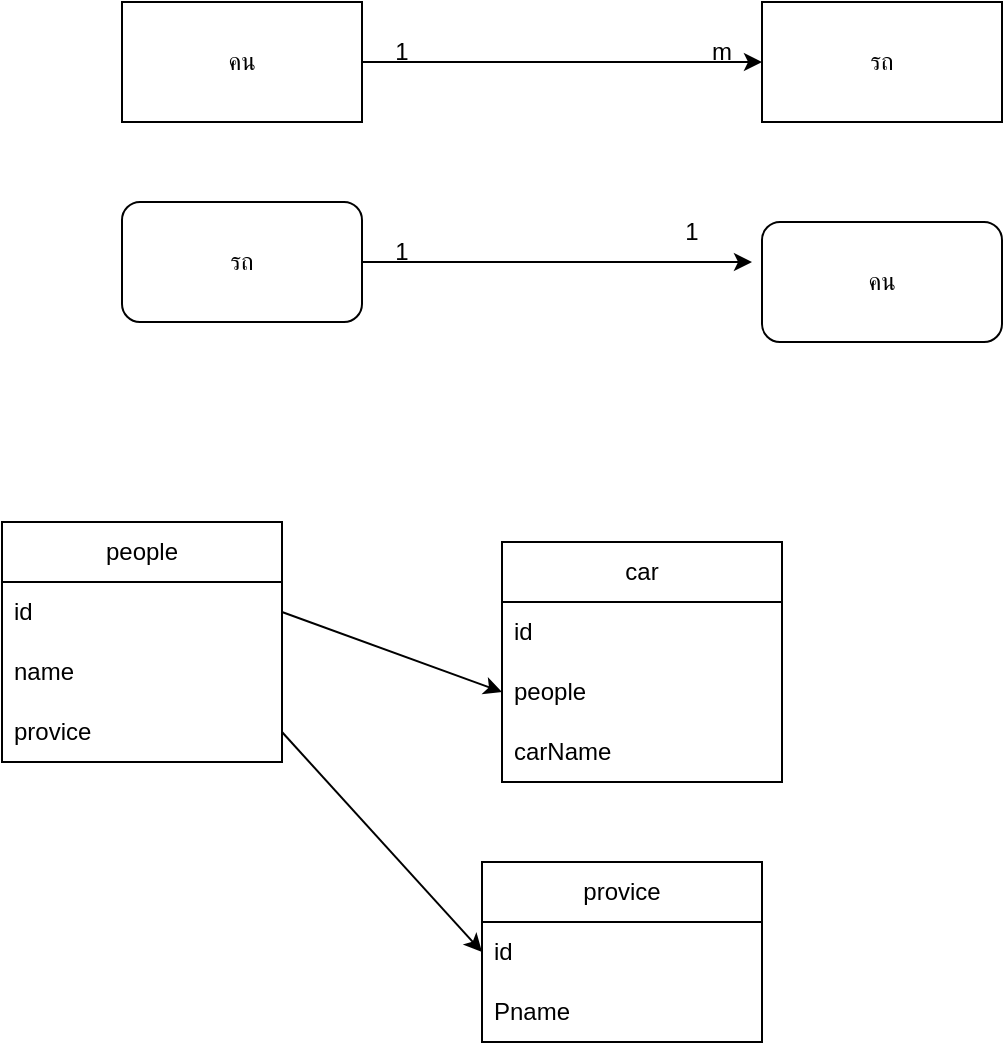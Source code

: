 <mxfile>
    <diagram id="-DYVQRIbTvtQ9lnt4xF0" name="Page-1">
        <mxGraphModel dx="1216" dy="625" grid="1" gridSize="10" guides="1" tooltips="1" connect="1" arrows="1" fold="1" page="1" pageScale="1" pageWidth="850" pageHeight="1100" math="0" shadow="0">
            <root>
                <mxCell id="0"/>
                <mxCell id="1" parent="0"/>
                <mxCell id="7" value="คน" style="rounded=0;whiteSpace=wrap;html=1;" vertex="1" parent="1">
                    <mxGeometry x="140" y="40" width="120" height="60" as="geometry"/>
                </mxCell>
                <mxCell id="8" value="รถ" style="rounded=0;whiteSpace=wrap;html=1;" vertex="1" parent="1">
                    <mxGeometry x="460" y="40" width="120" height="60" as="geometry"/>
                </mxCell>
                <mxCell id="9" value="" style="endArrow=classic;html=1;exitX=1;exitY=0.5;exitDx=0;exitDy=0;entryX=0;entryY=0.5;entryDx=0;entryDy=0;" edge="1" parent="1" source="7" target="8">
                    <mxGeometry width="50" height="50" relative="1" as="geometry">
                        <mxPoint x="400" y="350" as="sourcePoint"/>
                        <mxPoint x="450" y="300" as="targetPoint"/>
                    </mxGeometry>
                </mxCell>
                <mxCell id="10" value="1" style="text;html=1;strokeColor=none;fillColor=none;align=center;verticalAlign=middle;whiteSpace=wrap;rounded=0;" vertex="1" parent="1">
                    <mxGeometry x="250" y="50" width="60" height="30" as="geometry"/>
                </mxCell>
                <mxCell id="11" value="m" style="text;html=1;strokeColor=none;fillColor=none;align=center;verticalAlign=middle;whiteSpace=wrap;rounded=0;" vertex="1" parent="1">
                    <mxGeometry x="410" y="50" width="60" height="30" as="geometry"/>
                </mxCell>
                <mxCell id="12" value="รถ" style="rounded=1;whiteSpace=wrap;html=1;" vertex="1" parent="1">
                    <mxGeometry x="140" y="140" width="120" height="60" as="geometry"/>
                </mxCell>
                <mxCell id="13" value="คน" style="rounded=1;whiteSpace=wrap;html=1;" vertex="1" parent="1">
                    <mxGeometry x="460" y="150" width="120" height="60" as="geometry"/>
                </mxCell>
                <mxCell id="14" value="" style="endArrow=classic;html=1;exitX=1;exitY=0.5;exitDx=0;exitDy=0;entryX=1;entryY=1;entryDx=0;entryDy=0;" edge="1" parent="1" source="12" target="16">
                    <mxGeometry width="50" height="50" relative="1" as="geometry">
                        <mxPoint x="400" y="350" as="sourcePoint"/>
                        <mxPoint x="450" y="300" as="targetPoint"/>
                    </mxGeometry>
                </mxCell>
                <mxCell id="15" value="1" style="text;html=1;strokeColor=none;fillColor=none;align=center;verticalAlign=middle;whiteSpace=wrap;rounded=0;" vertex="1" parent="1">
                    <mxGeometry x="250" y="150" width="60" height="30" as="geometry"/>
                </mxCell>
                <mxCell id="16" value="1" style="text;html=1;strokeColor=none;fillColor=none;align=center;verticalAlign=middle;whiteSpace=wrap;rounded=0;" vertex="1" parent="1">
                    <mxGeometry x="395" y="140" width="60" height="30" as="geometry"/>
                </mxCell>
                <mxCell id="17" value="people" style="swimlane;fontStyle=0;childLayout=stackLayout;horizontal=1;startSize=30;horizontalStack=0;resizeParent=1;resizeParentMax=0;resizeLast=0;collapsible=1;marginBottom=0;whiteSpace=wrap;html=1;" vertex="1" parent="1">
                    <mxGeometry x="80" y="300" width="140" height="120" as="geometry"/>
                </mxCell>
                <mxCell id="18" value="id" style="text;strokeColor=none;fillColor=none;align=left;verticalAlign=middle;spacingLeft=4;spacingRight=4;overflow=hidden;points=[[0,0.5],[1,0.5]];portConstraint=eastwest;rotatable=0;whiteSpace=wrap;html=1;" vertex="1" parent="17">
                    <mxGeometry y="30" width="140" height="30" as="geometry"/>
                </mxCell>
                <mxCell id="19" value="name" style="text;strokeColor=none;fillColor=none;align=left;verticalAlign=middle;spacingLeft=4;spacingRight=4;overflow=hidden;points=[[0,0.5],[1,0.5]];portConstraint=eastwest;rotatable=0;whiteSpace=wrap;html=1;" vertex="1" parent="17">
                    <mxGeometry y="60" width="140" height="30" as="geometry"/>
                </mxCell>
                <mxCell id="30" value="provice&lt;br&gt;" style="text;strokeColor=none;fillColor=none;align=left;verticalAlign=middle;spacingLeft=4;spacingRight=4;overflow=hidden;points=[[0,0.5],[1,0.5]];portConstraint=eastwest;rotatable=0;whiteSpace=wrap;html=1;" vertex="1" parent="17">
                    <mxGeometry y="90" width="140" height="30" as="geometry"/>
                </mxCell>
                <mxCell id="21" value="car" style="swimlane;fontStyle=0;childLayout=stackLayout;horizontal=1;startSize=30;horizontalStack=0;resizeParent=1;resizeParentMax=0;resizeLast=0;collapsible=1;marginBottom=0;whiteSpace=wrap;html=1;" vertex="1" parent="1">
                    <mxGeometry x="330" y="310" width="140" height="120" as="geometry"/>
                </mxCell>
                <mxCell id="22" value="id" style="text;strokeColor=none;fillColor=none;align=left;verticalAlign=middle;spacingLeft=4;spacingRight=4;overflow=hidden;points=[[0,0.5],[1,0.5]];portConstraint=eastwest;rotatable=0;whiteSpace=wrap;html=1;" vertex="1" parent="21">
                    <mxGeometry y="30" width="140" height="30" as="geometry"/>
                </mxCell>
                <mxCell id="23" value="people" style="text;strokeColor=none;fillColor=none;align=left;verticalAlign=middle;spacingLeft=4;spacingRight=4;overflow=hidden;points=[[0,0.5],[1,0.5]];portConstraint=eastwest;rotatable=0;whiteSpace=wrap;html=1;" vertex="1" parent="21">
                    <mxGeometry y="60" width="140" height="30" as="geometry"/>
                </mxCell>
                <mxCell id="24" value="carName" style="text;strokeColor=none;fillColor=none;align=left;verticalAlign=middle;spacingLeft=4;spacingRight=4;overflow=hidden;points=[[0,0.5],[1,0.5]];portConstraint=eastwest;rotatable=0;whiteSpace=wrap;html=1;" vertex="1" parent="21">
                    <mxGeometry y="90" width="140" height="30" as="geometry"/>
                </mxCell>
                <mxCell id="25" value="" style="endArrow=classic;html=1;exitX=1;exitY=0.5;exitDx=0;exitDy=0;entryX=0;entryY=0.5;entryDx=0;entryDy=0;" edge="1" parent="1" source="18" target="23">
                    <mxGeometry width="50" height="50" relative="1" as="geometry">
                        <mxPoint x="400" y="350" as="sourcePoint"/>
                        <mxPoint x="450" y="300" as="targetPoint"/>
                    </mxGeometry>
                </mxCell>
                <mxCell id="26" value="provice" style="swimlane;fontStyle=0;childLayout=stackLayout;horizontal=1;startSize=30;horizontalStack=0;resizeParent=1;resizeParentMax=0;resizeLast=0;collapsible=1;marginBottom=0;whiteSpace=wrap;html=1;" vertex="1" parent="1">
                    <mxGeometry x="320" y="470" width="140" height="90" as="geometry"/>
                </mxCell>
                <mxCell id="27" value="id" style="text;strokeColor=none;fillColor=none;align=left;verticalAlign=middle;spacingLeft=4;spacingRight=4;overflow=hidden;points=[[0,0.5],[1,0.5]];portConstraint=eastwest;rotatable=0;whiteSpace=wrap;html=1;" vertex="1" parent="26">
                    <mxGeometry y="30" width="140" height="30" as="geometry"/>
                </mxCell>
                <mxCell id="28" value="Pname" style="text;strokeColor=none;fillColor=none;align=left;verticalAlign=middle;spacingLeft=4;spacingRight=4;overflow=hidden;points=[[0,0.5],[1,0.5]];portConstraint=eastwest;rotatable=0;whiteSpace=wrap;html=1;" vertex="1" parent="26">
                    <mxGeometry y="60" width="140" height="30" as="geometry"/>
                </mxCell>
                <mxCell id="31" value="" style="endArrow=classic;html=1;exitX=1;exitY=0.5;exitDx=0;exitDy=0;entryX=0;entryY=0.5;entryDx=0;entryDy=0;" edge="1" parent="1" source="30" target="27">
                    <mxGeometry width="50" height="50" relative="1" as="geometry">
                        <mxPoint x="400" y="340" as="sourcePoint"/>
                        <mxPoint x="450" y="290" as="targetPoint"/>
                    </mxGeometry>
                </mxCell>
            </root>
        </mxGraphModel>
    </diagram>
</mxfile>
